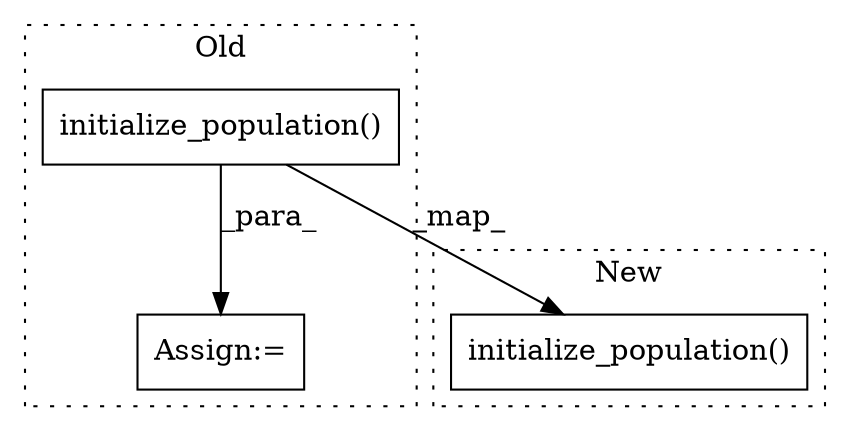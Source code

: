 digraph G {
subgraph cluster0 {
1 [label="initialize_population()" a="75" s="12283" l="143" shape="box"];
3 [label="Assign:=" a="68" s="12280" l="3" shape="box"];
label = "Old";
style="dotted";
}
subgraph cluster1 {
2 [label="initialize_population()" a="75" s="12625" l="149" shape="box"];
label = "New";
style="dotted";
}
1 -> 3 [label="_para_"];
1 -> 2 [label="_map_"];
}